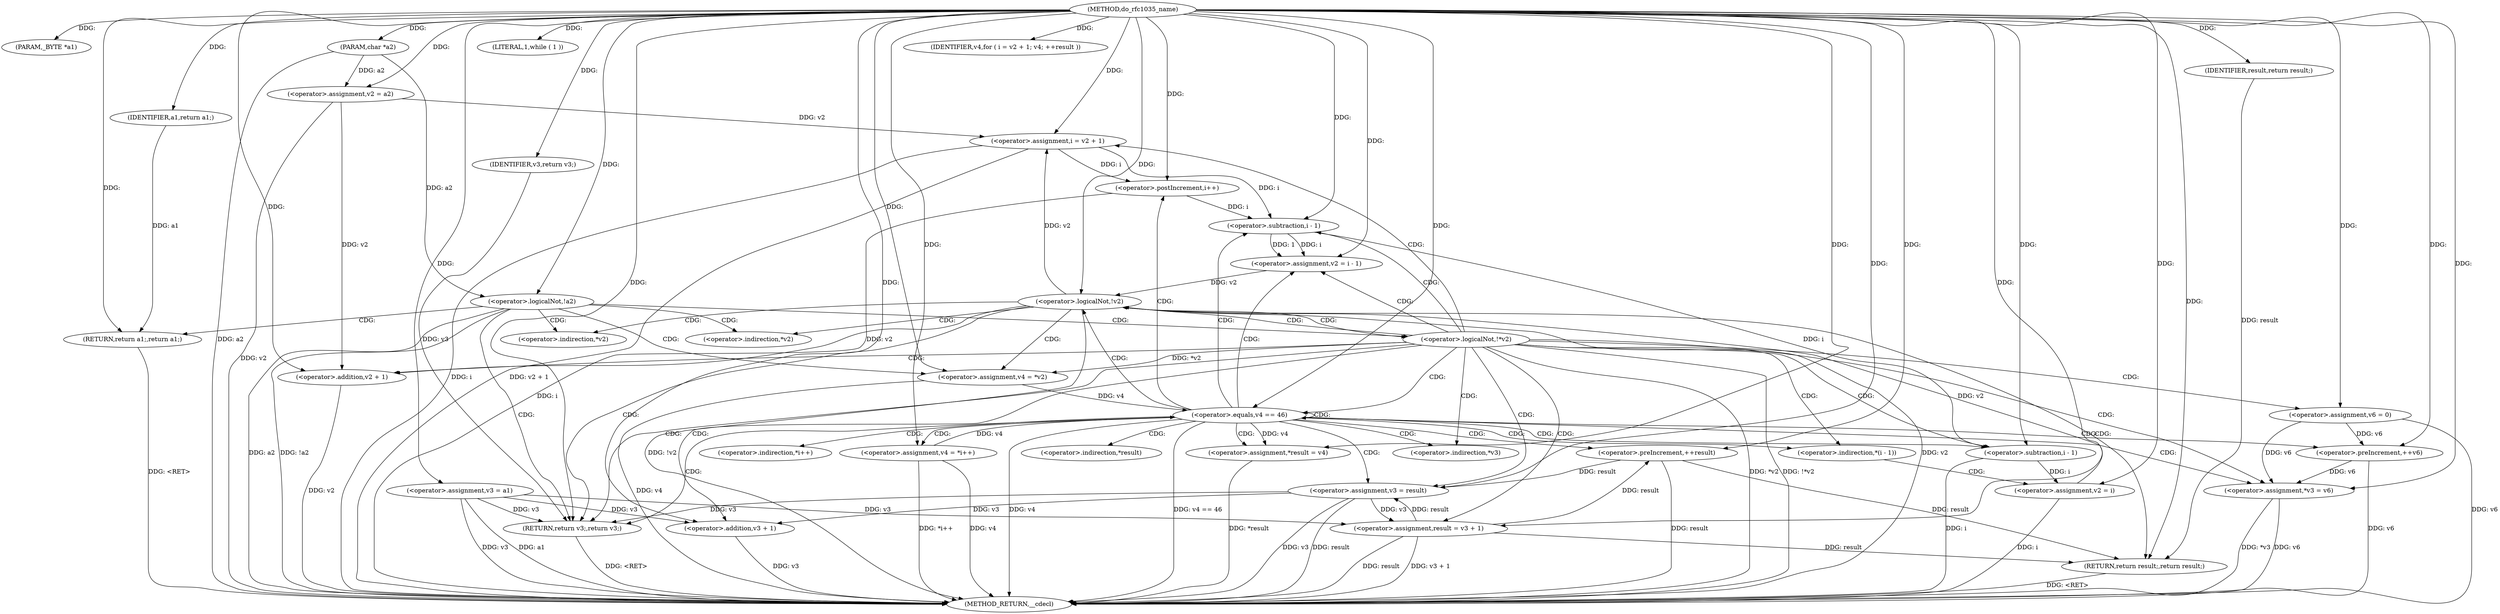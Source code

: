 digraph do_rfc1035_name {  
"1000107" [label = "(METHOD,do_rfc1035_name)" ]
"1000201" [label = "(METHOD_RETURN,__cdecl)" ]
"1000108" [label = "(PARAM,_BYTE *a1)" ]
"1000109" [label = "(PARAM,char *a2)" ]
"1000117" [label = "(<operator>.assignment,v2 = a2)" ]
"1000120" [label = "(<operator>.assignment,v3 = a1)" ]
"1000124" [label = "(<operator>.logicalNot,!a2)" ]
"1000126" [label = "(RETURN,return a1;,return a1;)" ]
"1000127" [label = "(IDENTIFIER,a1,return a1;)" ]
"1000129" [label = "(LITERAL,1,while ( 1 ))" ]
"1000131" [label = "(<operator>.assignment,v4 = *v2)" ]
"1000136" [label = "(<operator>.logicalNot,!*v2)" ]
"1000140" [label = "(<operator>.assignment,result = v3 + 1)" ]
"1000142" [label = "(<operator>.addition,v3 + 1)" ]
"1000145" [label = "(<operator>.assignment,v6 = 0)" ]
"1000149" [label = "(<operator>.assignment,i = v2 + 1)" ]
"1000151" [label = "(<operator>.addition,v2 + 1)" ]
"1000154" [label = "(IDENTIFIER,v4,for ( i = v2 + 1; v4; ++result ))" ]
"1000155" [label = "(<operator>.preIncrement,++result)" ]
"1000159" [label = "(<operator>.equals,v4 == 46)" ]
"1000163" [label = "(<operator>.assignment,*result = v4)" ]
"1000167" [label = "(<operator>.assignment,v4 = *i++)" ]
"1000170" [label = "(<operator>.postIncrement,i++)" ]
"1000172" [label = "(<operator>.preIncrement,++v6)" ]
"1000174" [label = "(<operator>.assignment,*v3 = v6)" ]
"1000178" [label = "(<operator>.assignment,v2 = i - 1)" ]
"1000180" [label = "(<operator>.subtraction,i - 1)" ]
"1000185" [label = "(<operator>.subtraction,i - 1)" ]
"1000188" [label = "(<operator>.assignment,v2 = i)" ]
"1000191" [label = "(<operator>.assignment,v3 = result)" ]
"1000195" [label = "(<operator>.logicalNot,!v2)" ]
"1000197" [label = "(RETURN,return result;,return result;)" ]
"1000198" [label = "(IDENTIFIER,result,return result;)" ]
"1000199" [label = "(RETURN,return v3;,return v3;)" ]
"1000200" [label = "(IDENTIFIER,v3,return v3;)" ]
"1000133" [label = "(<operator>.indirection,*v2)" ]
"1000137" [label = "(<operator>.indirection,*v2)" ]
"1000164" [label = "(<operator>.indirection,*result)" ]
"1000169" [label = "(<operator>.indirection,*i++)" ]
"1000175" [label = "(<operator>.indirection,*v3)" ]
"1000184" [label = "(<operator>.indirection,*(i - 1))" ]
  "1000126" -> "1000201"  [ label = "DDG: <RET>"] 
  "1000199" -> "1000201"  [ label = "DDG: <RET>"] 
  "1000197" -> "1000201"  [ label = "DDG: <RET>"] 
  "1000109" -> "1000201"  [ label = "DDG: a2"] 
  "1000136" -> "1000201"  [ label = "DDG: *v2"] 
  "1000188" -> "1000201"  [ label = "DDG: i"] 
  "1000155" -> "1000201"  [ label = "DDG: result"] 
  "1000172" -> "1000201"  [ label = "DDG: v6"] 
  "1000145" -> "1000201"  [ label = "DDG: v6"] 
  "1000163" -> "1000201"  [ label = "DDG: *result"] 
  "1000136" -> "1000201"  [ label = "DDG: !*v2"] 
  "1000142" -> "1000201"  [ label = "DDG: v3"] 
  "1000124" -> "1000201"  [ label = "DDG: !a2"] 
  "1000117" -> "1000201"  [ label = "DDG: v2"] 
  "1000120" -> "1000201"  [ label = "DDG: a1"] 
  "1000140" -> "1000201"  [ label = "DDG: v3 + 1"] 
  "1000151" -> "1000201"  [ label = "DDG: v2"] 
  "1000120" -> "1000201"  [ label = "DDG: v3"] 
  "1000149" -> "1000201"  [ label = "DDG: i"] 
  "1000159" -> "1000201"  [ label = "DDG: v4 == 46"] 
  "1000191" -> "1000201"  [ label = "DDG: result"] 
  "1000170" -> "1000201"  [ label = "DDG: i"] 
  "1000140" -> "1000201"  [ label = "DDG: result"] 
  "1000124" -> "1000201"  [ label = "DDG: a2"] 
  "1000191" -> "1000201"  [ label = "DDG: v3"] 
  "1000174" -> "1000201"  [ label = "DDG: v6"] 
  "1000195" -> "1000201"  [ label = "DDG: v2"] 
  "1000167" -> "1000201"  [ label = "DDG: *i++"] 
  "1000159" -> "1000201"  [ label = "DDG: v4"] 
  "1000195" -> "1000201"  [ label = "DDG: !v2"] 
  "1000174" -> "1000201"  [ label = "DDG: *v3"] 
  "1000167" -> "1000201"  [ label = "DDG: v4"] 
  "1000149" -> "1000201"  [ label = "DDG: v2 + 1"] 
  "1000185" -> "1000201"  [ label = "DDG: i"] 
  "1000131" -> "1000201"  [ label = "DDG: v4"] 
  "1000107" -> "1000108"  [ label = "DDG: "] 
  "1000107" -> "1000109"  [ label = "DDG: "] 
  "1000109" -> "1000117"  [ label = "DDG: a2"] 
  "1000107" -> "1000117"  [ label = "DDG: "] 
  "1000107" -> "1000120"  [ label = "DDG: "] 
  "1000109" -> "1000124"  [ label = "DDG: a2"] 
  "1000107" -> "1000124"  [ label = "DDG: "] 
  "1000127" -> "1000126"  [ label = "DDG: a1"] 
  "1000107" -> "1000126"  [ label = "DDG: "] 
  "1000107" -> "1000127"  [ label = "DDG: "] 
  "1000107" -> "1000129"  [ label = "DDG: "] 
  "1000136" -> "1000131"  [ label = "DDG: *v2"] 
  "1000107" -> "1000131"  [ label = "DDG: "] 
  "1000120" -> "1000140"  [ label = "DDG: v3"] 
  "1000191" -> "1000140"  [ label = "DDG: v3"] 
  "1000107" -> "1000140"  [ label = "DDG: "] 
  "1000120" -> "1000142"  [ label = "DDG: v3"] 
  "1000191" -> "1000142"  [ label = "DDG: v3"] 
  "1000107" -> "1000142"  [ label = "DDG: "] 
  "1000107" -> "1000145"  [ label = "DDG: "] 
  "1000117" -> "1000149"  [ label = "DDG: v2"] 
  "1000195" -> "1000149"  [ label = "DDG: v2"] 
  "1000107" -> "1000149"  [ label = "DDG: "] 
  "1000117" -> "1000151"  [ label = "DDG: v2"] 
  "1000195" -> "1000151"  [ label = "DDG: v2"] 
  "1000107" -> "1000151"  [ label = "DDG: "] 
  "1000107" -> "1000154"  [ label = "DDG: "] 
  "1000140" -> "1000155"  [ label = "DDG: result"] 
  "1000107" -> "1000155"  [ label = "DDG: "] 
  "1000167" -> "1000159"  [ label = "DDG: v4"] 
  "1000131" -> "1000159"  [ label = "DDG: v4"] 
  "1000107" -> "1000159"  [ label = "DDG: "] 
  "1000159" -> "1000163"  [ label = "DDG: v4"] 
  "1000107" -> "1000163"  [ label = "DDG: "] 
  "1000107" -> "1000167"  [ label = "DDG: "] 
  "1000149" -> "1000170"  [ label = "DDG: i"] 
  "1000107" -> "1000170"  [ label = "DDG: "] 
  "1000145" -> "1000172"  [ label = "DDG: v6"] 
  "1000107" -> "1000172"  [ label = "DDG: "] 
  "1000172" -> "1000174"  [ label = "DDG: v6"] 
  "1000145" -> "1000174"  [ label = "DDG: v6"] 
  "1000107" -> "1000174"  [ label = "DDG: "] 
  "1000180" -> "1000178"  [ label = "DDG: i"] 
  "1000180" -> "1000178"  [ label = "DDG: 1"] 
  "1000107" -> "1000178"  [ label = "DDG: "] 
  "1000149" -> "1000180"  [ label = "DDG: i"] 
  "1000170" -> "1000180"  [ label = "DDG: i"] 
  "1000107" -> "1000180"  [ label = "DDG: "] 
  "1000180" -> "1000185"  [ label = "DDG: i"] 
  "1000107" -> "1000185"  [ label = "DDG: "] 
  "1000185" -> "1000188"  [ label = "DDG: i"] 
  "1000107" -> "1000188"  [ label = "DDG: "] 
  "1000140" -> "1000191"  [ label = "DDG: result"] 
  "1000155" -> "1000191"  [ label = "DDG: result"] 
  "1000107" -> "1000191"  [ label = "DDG: "] 
  "1000188" -> "1000195"  [ label = "DDG: v2"] 
  "1000178" -> "1000195"  [ label = "DDG: v2"] 
  "1000107" -> "1000195"  [ label = "DDG: "] 
  "1000198" -> "1000197"  [ label = "DDG: result"] 
  "1000140" -> "1000197"  [ label = "DDG: result"] 
  "1000155" -> "1000197"  [ label = "DDG: result"] 
  "1000107" -> "1000197"  [ label = "DDG: "] 
  "1000107" -> "1000198"  [ label = "DDG: "] 
  "1000200" -> "1000199"  [ label = "DDG: v3"] 
  "1000120" -> "1000199"  [ label = "DDG: v3"] 
  "1000191" -> "1000199"  [ label = "DDG: v3"] 
  "1000107" -> "1000199"  [ label = "DDG: "] 
  "1000107" -> "1000200"  [ label = "DDG: "] 
  "1000124" -> "1000126"  [ label = "CDG: "] 
  "1000124" -> "1000199"  [ label = "CDG: "] 
  "1000124" -> "1000137"  [ label = "CDG: "] 
  "1000124" -> "1000136"  [ label = "CDG: "] 
  "1000124" -> "1000133"  [ label = "CDG: "] 
  "1000124" -> "1000131"  [ label = "CDG: "] 
  "1000136" -> "1000199"  [ label = "CDG: "] 
  "1000136" -> "1000142"  [ label = "CDG: "] 
  "1000136" -> "1000140"  [ label = "CDG: "] 
  "1000136" -> "1000151"  [ label = "CDG: "] 
  "1000136" -> "1000149"  [ label = "CDG: "] 
  "1000136" -> "1000145"  [ label = "CDG: "] 
  "1000136" -> "1000175"  [ label = "CDG: "] 
  "1000136" -> "1000174"  [ label = "CDG: "] 
  "1000136" -> "1000191"  [ label = "CDG: "] 
  "1000136" -> "1000185"  [ label = "CDG: "] 
  "1000136" -> "1000184"  [ label = "CDG: "] 
  "1000136" -> "1000180"  [ label = "CDG: "] 
  "1000136" -> "1000178"  [ label = "CDG: "] 
  "1000136" -> "1000195"  [ label = "CDG: "] 
  "1000136" -> "1000159"  [ label = "CDG: "] 
  "1000159" -> "1000172"  [ label = "CDG: "] 
  "1000159" -> "1000170"  [ label = "CDG: "] 
  "1000159" -> "1000169"  [ label = "CDG: "] 
  "1000159" -> "1000167"  [ label = "CDG: "] 
  "1000159" -> "1000164"  [ label = "CDG: "] 
  "1000159" -> "1000163"  [ label = "CDG: "] 
  "1000159" -> "1000155"  [ label = "CDG: "] 
  "1000159" -> "1000175"  [ label = "CDG: "] 
  "1000159" -> "1000174"  [ label = "CDG: "] 
  "1000159" -> "1000191"  [ label = "CDG: "] 
  "1000159" -> "1000185"  [ label = "CDG: "] 
  "1000159" -> "1000184"  [ label = "CDG: "] 
  "1000159" -> "1000180"  [ label = "CDG: "] 
  "1000159" -> "1000178"  [ label = "CDG: "] 
  "1000159" -> "1000199"  [ label = "CDG: "] 
  "1000159" -> "1000195"  [ label = "CDG: "] 
  "1000159" -> "1000159"  [ label = "CDG: "] 
  "1000184" -> "1000188"  [ label = "CDG: "] 
  "1000195" -> "1000197"  [ label = "CDG: "] 
  "1000195" -> "1000199"  [ label = "CDG: "] 
  "1000195" -> "1000137"  [ label = "CDG: "] 
  "1000195" -> "1000136"  [ label = "CDG: "] 
  "1000195" -> "1000133"  [ label = "CDG: "] 
  "1000195" -> "1000131"  [ label = "CDG: "] 
}

